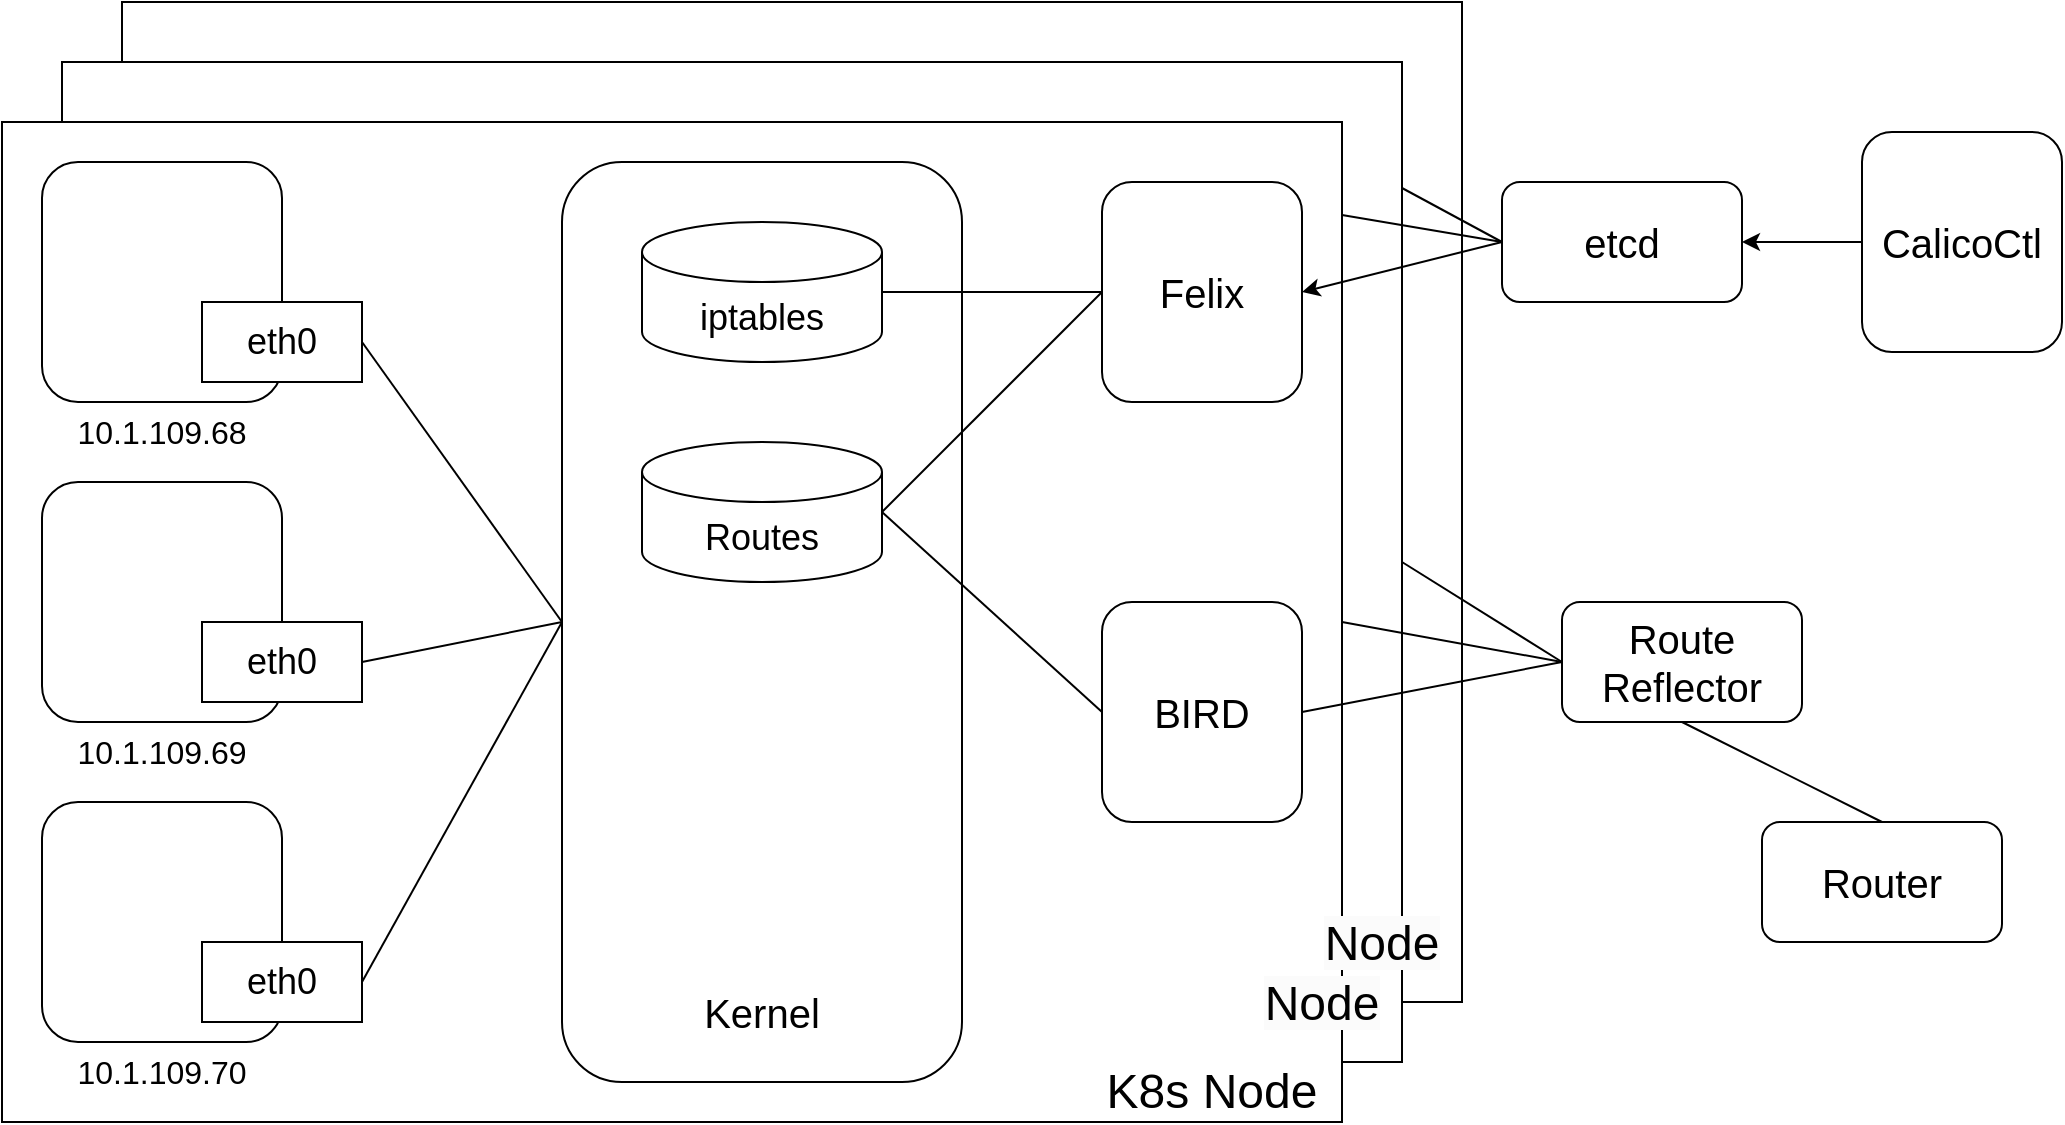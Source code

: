 <mxfile version="21.6.1" type="device">
  <diagram name="第 1 页" id="TtRx0HzSlXbrf8c5zqd0">
    <mxGraphModel dx="1668" dy="965" grid="1" gridSize="10" guides="1" tooltips="1" connect="1" arrows="1" fold="1" page="1" pageScale="1" pageWidth="1169" pageHeight="827" math="0" shadow="0">
      <root>
        <mxCell id="0" />
        <mxCell id="1" parent="0" />
        <mxCell id="2w635nzdI1Taf9ucSrJP-47" value="" style="group" vertex="1" connectable="0" parent="1">
          <mxGeometry x="220" y="80" width="1030" height="560" as="geometry" />
        </mxCell>
        <mxCell id="2w635nzdI1Taf9ucSrJP-39" value="" style="rounded=0;whiteSpace=wrap;html=1;fillColor=default;" vertex="1" parent="2w635nzdI1Taf9ucSrJP-47">
          <mxGeometry x="60" width="670" height="500" as="geometry" />
        </mxCell>
        <mxCell id="2w635nzdI1Taf9ucSrJP-38" value="" style="rounded=0;whiteSpace=wrap;html=1;fillColor=default;" vertex="1" parent="2w635nzdI1Taf9ucSrJP-47">
          <mxGeometry x="30" y="30" width="670" height="500" as="geometry" />
        </mxCell>
        <mxCell id="2w635nzdI1Taf9ucSrJP-20" value="etcd" style="rounded=1;whiteSpace=wrap;html=1;fontSize=20;" vertex="1" parent="2w635nzdI1Taf9ucSrJP-47">
          <mxGeometry x="750" y="90" width="120" height="60" as="geometry" />
        </mxCell>
        <mxCell id="2w635nzdI1Taf9ucSrJP-31" value="" style="edgeStyle=orthogonalEdgeStyle;rounded=0;orthogonalLoop=1;jettySize=auto;html=1;" edge="1" parent="2w635nzdI1Taf9ucSrJP-47" source="2w635nzdI1Taf9ucSrJP-21" target="2w635nzdI1Taf9ucSrJP-20">
          <mxGeometry relative="1" as="geometry" />
        </mxCell>
        <mxCell id="2w635nzdI1Taf9ucSrJP-21" value="CalicoCtl" style="rounded=1;whiteSpace=wrap;html=1;fontSize=20;" vertex="1" parent="2w635nzdI1Taf9ucSrJP-47">
          <mxGeometry x="930" y="65" width="100" height="110" as="geometry" />
        </mxCell>
        <mxCell id="2w635nzdI1Taf9ucSrJP-22" value="Route&lt;br&gt;Reflector" style="rounded=1;whiteSpace=wrap;html=1;fontSize=20;" vertex="1" parent="2w635nzdI1Taf9ucSrJP-47">
          <mxGeometry x="780" y="300" width="120" height="60" as="geometry" />
        </mxCell>
        <mxCell id="2w635nzdI1Taf9ucSrJP-23" value="Router" style="rounded=1;whiteSpace=wrap;html=1;fontSize=20;" vertex="1" parent="2w635nzdI1Taf9ucSrJP-47">
          <mxGeometry x="880" y="410" width="120" height="60" as="geometry" />
        </mxCell>
        <mxCell id="2w635nzdI1Taf9ucSrJP-32" value="" style="endArrow=none;html=1;rounded=0;entryX=0.5;entryY=1;entryDx=0;entryDy=0;exitX=0.5;exitY=0;exitDx=0;exitDy=0;" edge="1" parent="2w635nzdI1Taf9ucSrJP-47" source="2w635nzdI1Taf9ucSrJP-23" target="2w635nzdI1Taf9ucSrJP-22">
          <mxGeometry width="50" height="50" relative="1" as="geometry">
            <mxPoint x="800" y="420" as="sourcePoint" />
            <mxPoint x="850" y="370" as="targetPoint" />
          </mxGeometry>
        </mxCell>
        <mxCell id="2w635nzdI1Taf9ucSrJP-35" value="" style="rounded=0;whiteSpace=wrap;html=1;fillColor=default;" vertex="1" parent="2w635nzdI1Taf9ucSrJP-47">
          <mxGeometry y="60" width="670" height="500" as="geometry" />
        </mxCell>
        <mxCell id="2w635nzdI1Taf9ucSrJP-5" value="" style="group" vertex="1" connectable="0" parent="2w635nzdI1Taf9ucSrJP-47">
          <mxGeometry x="20" y="80" width="160" height="150" as="geometry" />
        </mxCell>
        <mxCell id="2w635nzdI1Taf9ucSrJP-1" value="" style="rounded=1;whiteSpace=wrap;html=1;" vertex="1" parent="2w635nzdI1Taf9ucSrJP-5">
          <mxGeometry width="120" height="120" as="geometry" />
        </mxCell>
        <mxCell id="2w635nzdI1Taf9ucSrJP-2" value="eth0" style="rounded=0;whiteSpace=wrap;html=1;fontSize=18;" vertex="1" parent="2w635nzdI1Taf9ucSrJP-5">
          <mxGeometry x="80" y="70" width="80" height="40" as="geometry" />
        </mxCell>
        <mxCell id="2w635nzdI1Taf9ucSrJP-3" value="10.1.109.68" style="text;html=1;strokeColor=none;fillColor=none;align=center;verticalAlign=middle;whiteSpace=wrap;rounded=0;fontSize=16;" vertex="1" parent="2w635nzdI1Taf9ucSrJP-5">
          <mxGeometry x="15" y="120" width="90" height="30" as="geometry" />
        </mxCell>
        <mxCell id="2w635nzdI1Taf9ucSrJP-6" value="" style="group" vertex="1" connectable="0" parent="2w635nzdI1Taf9ucSrJP-47">
          <mxGeometry x="20" y="240" width="160" height="150" as="geometry" />
        </mxCell>
        <mxCell id="2w635nzdI1Taf9ucSrJP-7" value="" style="rounded=1;whiteSpace=wrap;html=1;" vertex="1" parent="2w635nzdI1Taf9ucSrJP-6">
          <mxGeometry width="120" height="120" as="geometry" />
        </mxCell>
        <mxCell id="2w635nzdI1Taf9ucSrJP-8" value="eth0" style="rounded=0;whiteSpace=wrap;html=1;fontSize=18;" vertex="1" parent="2w635nzdI1Taf9ucSrJP-6">
          <mxGeometry x="80" y="70" width="80" height="40" as="geometry" />
        </mxCell>
        <mxCell id="2w635nzdI1Taf9ucSrJP-9" value="10.1.109.69" style="text;html=1;strokeColor=none;fillColor=none;align=center;verticalAlign=middle;whiteSpace=wrap;rounded=0;fontSize=16;" vertex="1" parent="2w635nzdI1Taf9ucSrJP-6">
          <mxGeometry x="15" y="120" width="90" height="30" as="geometry" />
        </mxCell>
        <mxCell id="2w635nzdI1Taf9ucSrJP-10" value="" style="group" vertex="1" connectable="0" parent="2w635nzdI1Taf9ucSrJP-47">
          <mxGeometry x="20" y="400" width="160" height="150" as="geometry" />
        </mxCell>
        <mxCell id="2w635nzdI1Taf9ucSrJP-11" value="" style="rounded=1;whiteSpace=wrap;html=1;" vertex="1" parent="2w635nzdI1Taf9ucSrJP-10">
          <mxGeometry width="120" height="120" as="geometry" />
        </mxCell>
        <mxCell id="2w635nzdI1Taf9ucSrJP-12" value="eth0" style="rounded=0;whiteSpace=wrap;html=1;fontSize=18;" vertex="1" parent="2w635nzdI1Taf9ucSrJP-10">
          <mxGeometry x="80" y="70" width="80" height="40" as="geometry" />
        </mxCell>
        <mxCell id="2w635nzdI1Taf9ucSrJP-13" value="10.1.109.70" style="text;html=1;strokeColor=none;fillColor=none;align=center;verticalAlign=middle;whiteSpace=wrap;rounded=0;fontSize=16;" vertex="1" parent="2w635nzdI1Taf9ucSrJP-10">
          <mxGeometry x="15" y="120" width="90" height="30" as="geometry" />
        </mxCell>
        <mxCell id="2w635nzdI1Taf9ucSrJP-14" value="" style="rounded=1;whiteSpace=wrap;html=1;rotation=90;fillColor=none;" vertex="1" parent="2w635nzdI1Taf9ucSrJP-47">
          <mxGeometry x="150" y="210" width="460" height="200" as="geometry" />
        </mxCell>
        <mxCell id="2w635nzdI1Taf9ucSrJP-15" value="iptables" style="shape=cylinder3;whiteSpace=wrap;html=1;boundedLbl=1;backgroundOutline=1;size=15;fontSize=18;" vertex="1" parent="2w635nzdI1Taf9ucSrJP-47">
          <mxGeometry x="320" y="110" width="120" height="70" as="geometry" />
        </mxCell>
        <mxCell id="2w635nzdI1Taf9ucSrJP-16" value="Routes" style="shape=cylinder3;whiteSpace=wrap;html=1;boundedLbl=1;backgroundOutline=1;size=15;fontSize=18;" vertex="1" parent="2w635nzdI1Taf9ucSrJP-47">
          <mxGeometry x="320" y="220" width="120" height="70" as="geometry" />
        </mxCell>
        <mxCell id="2w635nzdI1Taf9ucSrJP-17" value="Kernel" style="text;html=1;strokeColor=none;fillColor=none;align=center;verticalAlign=middle;whiteSpace=wrap;rounded=0;fontSize=20;" vertex="1" parent="2w635nzdI1Taf9ucSrJP-47">
          <mxGeometry x="340" y="490" width="80" height="30" as="geometry" />
        </mxCell>
        <mxCell id="2w635nzdI1Taf9ucSrJP-18" value="Felix" style="rounded=1;whiteSpace=wrap;html=1;fontSize=20;" vertex="1" parent="2w635nzdI1Taf9ucSrJP-47">
          <mxGeometry x="550" y="90" width="100" height="110" as="geometry" />
        </mxCell>
        <mxCell id="2w635nzdI1Taf9ucSrJP-19" value="BIRD" style="rounded=1;whiteSpace=wrap;html=1;fontSize=20;" vertex="1" parent="2w635nzdI1Taf9ucSrJP-47">
          <mxGeometry x="550" y="300" width="100" height="110" as="geometry" />
        </mxCell>
        <mxCell id="2w635nzdI1Taf9ucSrJP-24" value="" style="endArrow=none;html=1;rounded=0;entryX=1;entryY=0.5;entryDx=0;entryDy=0;exitX=0.5;exitY=1;exitDx=0;exitDy=0;" edge="1" parent="2w635nzdI1Taf9ucSrJP-47" source="2w635nzdI1Taf9ucSrJP-14" target="2w635nzdI1Taf9ucSrJP-2">
          <mxGeometry width="50" height="50" relative="1" as="geometry">
            <mxPoint x="200" y="260" as="sourcePoint" />
            <mxPoint x="250" y="210" as="targetPoint" />
          </mxGeometry>
        </mxCell>
        <mxCell id="2w635nzdI1Taf9ucSrJP-25" value="" style="endArrow=none;html=1;rounded=0;entryX=1;entryY=0.5;entryDx=0;entryDy=0;" edge="1" parent="2w635nzdI1Taf9ucSrJP-47" target="2w635nzdI1Taf9ucSrJP-8">
          <mxGeometry width="50" height="50" relative="1" as="geometry">
            <mxPoint x="280" y="310" as="sourcePoint" />
            <mxPoint x="200" y="300" as="targetPoint" />
          </mxGeometry>
        </mxCell>
        <mxCell id="2w635nzdI1Taf9ucSrJP-26" value="" style="endArrow=none;html=1;rounded=0;entryX=1;entryY=0.5;entryDx=0;entryDy=0;exitX=0.5;exitY=1;exitDx=0;exitDy=0;" edge="1" parent="2w635nzdI1Taf9ucSrJP-47" source="2w635nzdI1Taf9ucSrJP-14" target="2w635nzdI1Taf9ucSrJP-12">
          <mxGeometry width="50" height="50" relative="1" as="geometry">
            <mxPoint x="280" y="470" as="sourcePoint" />
            <mxPoint x="180" y="490" as="targetPoint" />
          </mxGeometry>
        </mxCell>
        <mxCell id="2w635nzdI1Taf9ucSrJP-28" value="" style="endArrow=none;html=1;rounded=0;entryX=0;entryY=0.5;entryDx=0;entryDy=0;exitX=1;exitY=0.5;exitDx=0;exitDy=0;exitPerimeter=0;" edge="1" parent="2w635nzdI1Taf9ucSrJP-47" source="2w635nzdI1Taf9ucSrJP-15" target="2w635nzdI1Taf9ucSrJP-18">
          <mxGeometry width="50" height="50" relative="1" as="geometry">
            <mxPoint x="460" y="170" as="sourcePoint" />
            <mxPoint x="510" y="120" as="targetPoint" />
          </mxGeometry>
        </mxCell>
        <mxCell id="2w635nzdI1Taf9ucSrJP-29" value="" style="endArrow=none;html=1;rounded=0;entryX=0;entryY=0.5;entryDx=0;entryDy=0;exitX=1;exitY=0.5;exitDx=0;exitDy=0;exitPerimeter=0;" edge="1" parent="2w635nzdI1Taf9ucSrJP-47" source="2w635nzdI1Taf9ucSrJP-16" target="2w635nzdI1Taf9ucSrJP-18">
          <mxGeometry width="50" height="50" relative="1" as="geometry">
            <mxPoint x="470" y="230" as="sourcePoint" />
            <mxPoint x="520" y="180" as="targetPoint" />
          </mxGeometry>
        </mxCell>
        <mxCell id="2w635nzdI1Taf9ucSrJP-30" value="" style="endArrow=none;html=1;rounded=0;exitX=1;exitY=0.5;exitDx=0;exitDy=0;exitPerimeter=0;entryX=0;entryY=0.5;entryDx=0;entryDy=0;" edge="1" parent="2w635nzdI1Taf9ucSrJP-47" source="2w635nzdI1Taf9ucSrJP-16" target="2w635nzdI1Taf9ucSrJP-19">
          <mxGeometry width="50" height="50" relative="1" as="geometry">
            <mxPoint x="480" y="290" as="sourcePoint" />
            <mxPoint x="530" y="240" as="targetPoint" />
          </mxGeometry>
        </mxCell>
        <mxCell id="2w635nzdI1Taf9ucSrJP-36" value="K8s Node" style="text;html=1;strokeColor=none;fillColor=none;align=center;verticalAlign=middle;whiteSpace=wrap;rounded=0;fontSize=24;" vertex="1" parent="2w635nzdI1Taf9ucSrJP-47">
          <mxGeometry x="540" y="530" width="130" height="30" as="geometry" />
        </mxCell>
        <mxCell id="2w635nzdI1Taf9ucSrJP-37" value="&lt;span style=&quot;color: rgb(0, 0, 0); font-family: Helvetica; font-size: 24px; font-style: normal; font-variant-ligatures: normal; font-variant-caps: normal; font-weight: 400; letter-spacing: normal; orphans: 2; text-indent: 0px; text-transform: none; widows: 2; word-spacing: 0px; -webkit-text-stroke-width: 0px; background-color: rgb(251, 251, 251); text-decoration-thickness: initial; text-decoration-style: initial; text-decoration-color: initial; float: none; display: inline !important;&quot;&gt;Node&lt;/span&gt;" style="text;whiteSpace=wrap;html=1;align=center;" vertex="1" parent="2w635nzdI1Taf9ucSrJP-47">
          <mxGeometry x="620" y="480" width="80" height="40" as="geometry" />
        </mxCell>
        <mxCell id="2w635nzdI1Taf9ucSrJP-40" value="&lt;span style=&quot;color: rgb(0, 0, 0); font-family: Helvetica; font-size: 24px; font-style: normal; font-variant-ligatures: normal; font-variant-caps: normal; font-weight: 400; letter-spacing: normal; orphans: 2; text-indent: 0px; text-transform: none; widows: 2; word-spacing: 0px; -webkit-text-stroke-width: 0px; background-color: rgb(251, 251, 251); text-decoration-thickness: initial; text-decoration-style: initial; text-decoration-color: initial; float: none; display: inline !important;&quot;&gt;Node&lt;/span&gt;" style="text;whiteSpace=wrap;html=1;align=center;" vertex="1" parent="2w635nzdI1Taf9ucSrJP-47">
          <mxGeometry x="650" y="450" width="80" height="40" as="geometry" />
        </mxCell>
        <mxCell id="2w635nzdI1Taf9ucSrJP-34" value="" style="endArrow=classic;html=1;rounded=0;exitX=0;exitY=0.5;exitDx=0;exitDy=0;entryX=1;entryY=0.5;entryDx=0;entryDy=0;" edge="1" parent="2w635nzdI1Taf9ucSrJP-47" source="2w635nzdI1Taf9ucSrJP-20" target="2w635nzdI1Taf9ucSrJP-18">
          <mxGeometry width="50" height="50" relative="1" as="geometry">
            <mxPoint x="720" y="230" as="sourcePoint" />
            <mxPoint x="770" y="180" as="targetPoint" />
          </mxGeometry>
        </mxCell>
        <mxCell id="2w635nzdI1Taf9ucSrJP-33" value="" style="endArrow=none;html=1;rounded=0;entryX=0;entryY=0.5;entryDx=0;entryDy=0;exitX=1;exitY=0.5;exitDx=0;exitDy=0;" edge="1" parent="2w635nzdI1Taf9ucSrJP-47" source="2w635nzdI1Taf9ucSrJP-19" target="2w635nzdI1Taf9ucSrJP-22">
          <mxGeometry width="50" height="50" relative="1" as="geometry">
            <mxPoint x="710" y="390" as="sourcePoint" />
            <mxPoint x="760" y="340" as="targetPoint" />
          </mxGeometry>
        </mxCell>
        <mxCell id="2w635nzdI1Taf9ucSrJP-43" value="" style="endArrow=none;html=1;rounded=0;exitX=0;exitY=0.5;exitDx=0;exitDy=0;entryX=1;entryY=0.093;entryDx=0;entryDy=0;entryPerimeter=0;" edge="1" parent="2w635nzdI1Taf9ucSrJP-47" source="2w635nzdI1Taf9ucSrJP-20" target="2w635nzdI1Taf9ucSrJP-35">
          <mxGeometry width="50" height="50" relative="1" as="geometry">
            <mxPoint x="760" y="80" as="sourcePoint" />
            <mxPoint x="810" y="30" as="targetPoint" />
          </mxGeometry>
        </mxCell>
        <mxCell id="2w635nzdI1Taf9ucSrJP-44" value="" style="endArrow=none;html=1;rounded=0;exitX=0;exitY=0.5;exitDx=0;exitDy=0;entryX=1;entryY=0.5;entryDx=0;entryDy=0;" edge="1" parent="2w635nzdI1Taf9ucSrJP-47" source="2w635nzdI1Taf9ucSrJP-22" target="2w635nzdI1Taf9ucSrJP-35">
          <mxGeometry width="50" height="50" relative="1" as="geometry">
            <mxPoint x="750" y="300" as="sourcePoint" />
            <mxPoint x="800" y="250" as="targetPoint" />
          </mxGeometry>
        </mxCell>
        <mxCell id="2w635nzdI1Taf9ucSrJP-45" value="" style="endArrow=none;html=1;rounded=0;exitX=0;exitY=0.5;exitDx=0;exitDy=0;entryX=1;entryY=0.5;entryDx=0;entryDy=0;" edge="1" parent="2w635nzdI1Taf9ucSrJP-47" source="2w635nzdI1Taf9ucSrJP-22" target="2w635nzdI1Taf9ucSrJP-38">
          <mxGeometry width="50" height="50" relative="1" as="geometry">
            <mxPoint x="790" y="270" as="sourcePoint" />
            <mxPoint x="830" y="220" as="targetPoint" />
          </mxGeometry>
        </mxCell>
        <mxCell id="2w635nzdI1Taf9ucSrJP-46" value="" style="endArrow=none;html=1;rounded=0;exitX=0;exitY=0.5;exitDx=0;exitDy=0;entryX=1;entryY=0.126;entryDx=0;entryDy=0;entryPerimeter=0;" edge="1" parent="2w635nzdI1Taf9ucSrJP-47" source="2w635nzdI1Taf9ucSrJP-20" target="2w635nzdI1Taf9ucSrJP-38">
          <mxGeometry width="50" height="50" relative="1" as="geometry">
            <mxPoint x="740" y="80" as="sourcePoint" />
            <mxPoint x="790" y="30" as="targetPoint" />
          </mxGeometry>
        </mxCell>
      </root>
    </mxGraphModel>
  </diagram>
</mxfile>
